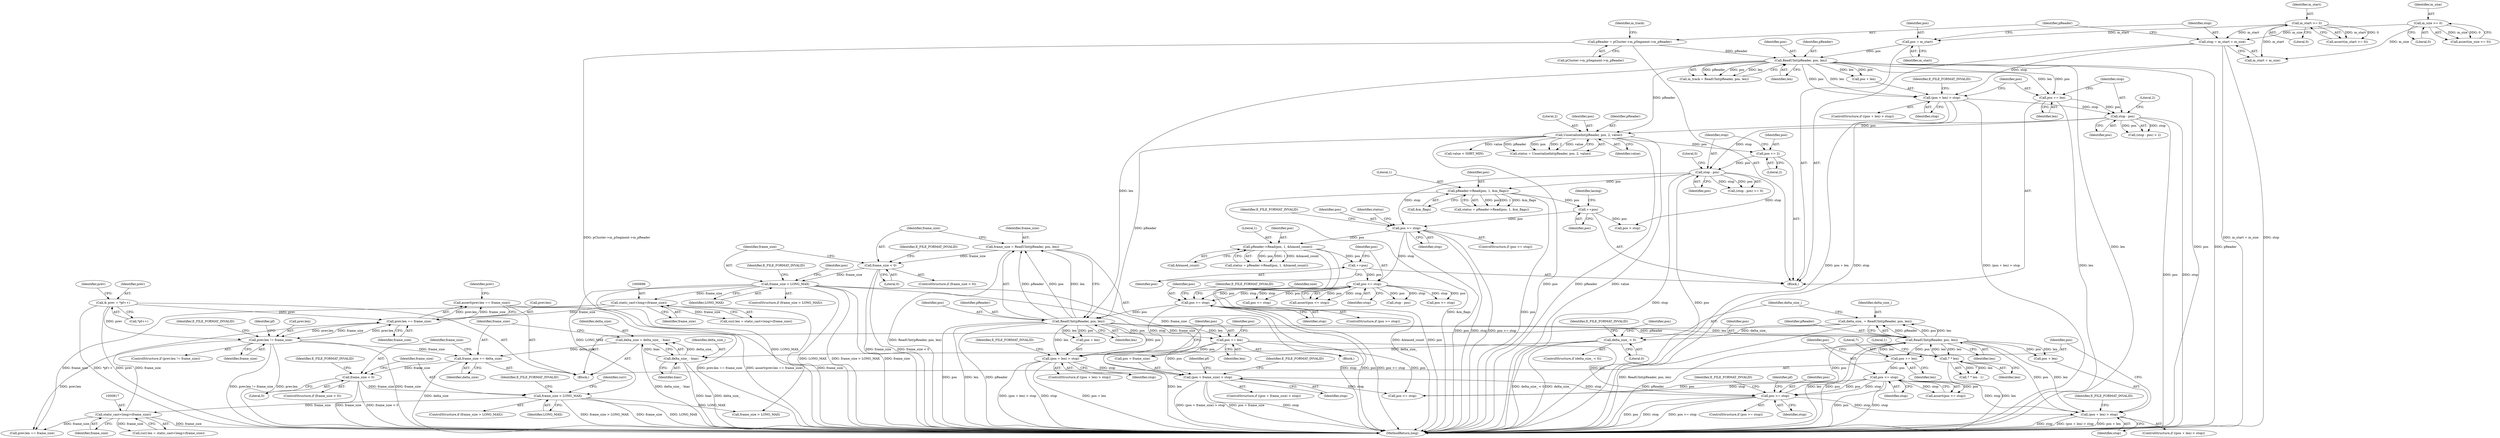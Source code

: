 digraph "0_Android_cc274e2abe8b2a6698a5c47d8aa4bb45f1f9538d_33@API" {
"1000726" [label="(Call,assert(prev.len == frame_size))"];
"1000727" [label="(Call,prev.len == frame_size)"];
"1000733" [label="(Call,prev.len != frame_size)"];
"1000721" [label="(Call,& prev = *pf++)"];
"1000695" [label="(Call,static_cast<long>(frame_size))"];
"1000647" [label="(Call,frame_size > LONG_MAX)"];
"1000641" [label="(Call,frame_size < 0)"];
"1000634" [label="(Call,frame_size = ReadUInt(pReader, pos, len))"];
"1000636" [label="(Call,ReadUInt(pReader, pos, len))"];
"1000212" [label="(Call,UnserializeInt(pReader, pos, 2, value))"];
"1000179" [label="(Call,ReadUInt(pReader, pos, len))"];
"1000170" [label="(Call,pReader = pCluster->m_pSegment->m_pReader)"];
"1000160" [label="(Call,pos = m_start)"];
"1000140" [label="(Call,m_start >= 0)"];
"1000202" [label="(Call,stop - pos)"];
"1000190" [label="(Call,(pos + len) > stop)"];
"1000164" [label="(Call,stop = m_start + m_size)"];
"1000144" [label="(Call,m_size >= 0)"];
"1000197" [label="(Call,pos += len)"];
"1000620" [label="(Call,pos >= stop)"];
"1000342" [label="(Call,pos <= stop)"];
"1000339" [label="(Call,++pos)"];
"1000330" [label="(Call,pReader->Read(pos, 1, &biased_count))"];
"1000322" [label="(Call,pos >= stop)"];
"1000269" [label="(Call,++pos)"];
"1000251" [label="(Call,pReader->Read(pos, 1, &m_flags))"];
"1000243" [label="(Call,stop - pos)"];
"1000238" [label="(Call,pos += 2)"];
"1000816" [label="(Call,static_cast<long>(frame_size))"];
"1000807" [label="(Call,frame_size > LONG_MAX)"];
"1000801" [label="(Call,frame_size < 0)"];
"1000797" [label="(Call,frame_size += delta_size)"];
"1000792" [label="(Call,delta_size = delta_size_ - bias)"];
"1000794" [label="(Call,delta_size_ - bias)"];
"1000762" [label="(Call,delta_size_ < 0)"];
"1000755" [label="(Call,delta_size_ = ReadUInt(pReader, pos, len))"];
"1000757" [label="(Call,ReadUInt(pReader, pos, len))"];
"1000711" [label="(Call,pos >= stop)"];
"1000779" [label="(Call,pos <= stop)"];
"1000775" [label="(Call,pos += len)"];
"1000768" [label="(Call,(pos + len) > stop)"];
"1000660" [label="(Call,pos += len)"];
"1000664" [label="(Call,(pos + frame_size) > stop)"];
"1000653" [label="(Call,(pos + len) > stop)"];
"1000786" [label="(Call,7 * len)"];
"1000643" [label="(Literal,0)"];
"1000177" [label="(Call,m_track = ReadUInt(pReader, pos, len))"];
"1000797" [label="(Call,frame_size += delta_size)"];
"1000243" [label="(Call,stop - pos)"];
"1000254" [label="(Call,&m_flags)"];
"1000764" [label="(Literal,0)"];
"1000808" [label="(Identifier,frame_size)"];
"1000269" [label="(Call,++pos)"];
"1000762" [label="(Call,delta_size_ < 0)"];
"1000769" [label="(Call,pos + len)"];
"1000809" [label="(Identifier,LONG_MAX)"];
"1000321" [label="(ControlStructure,if (pos >= stop))"];
"1000170" [label="(Call,pReader = pCluster->m_pSegment->m_pReader)"];
"1000660" [label="(Call,pos += len)"];
"1000222" [label="(Call,value < SHRT_MIN)"];
"1000332" [label="(Literal,1)"];
"1000763" [label="(Identifier,delta_size_)"];
"1000756" [label="(Identifier,delta_size_)"];
"1000322" [label="(Call,pos >= stop)"];
"1000728" [label="(Call,prev.len)"];
"1000723" [label="(Call,*pf++)"];
"1000761" [label="(ControlStructure,if (delta_size_ < 0))"];
"1000659" [label="(Identifier,E_FILE_FORMAT_INVALID)"];
"1000734" [label="(Call,prev.len)"];
"1000722" [label="(Identifier,prev)"];
"1000636" [label="(Call,ReadUInt(pReader, pos, len))"];
"1000249" [label="(Call,status = pReader->Read(pos, 1, &m_flags))"];
"1000344" [label="(Identifier,stop)"];
"1000545" [label="(Call,stop - pos)"];
"1000210" [label="(Call,status = UnserializeInt(pReader, pos, 2, value))"];
"1000709" [label="(Block,)"];
"1000614" [label="(Block,)"];
"1000331" [label="(Identifier,pos)"];
"1000171" [label="(Identifier,pReader)"];
"1000645" [label="(Identifier,E_FILE_FORMAT_INVALID)"];
"1000178" [label="(Identifier,m_track)"];
"1000199" [label="(Identifier,len)"];
"1000814" [label="(Identifier,curr)"];
"1000767" [label="(ControlStructure,if ((pos + len) > stop))"];
"1000661" [label="(Identifier,pos)"];
"1000794" [label="(Call,delta_size_ - bias)"];
"1000246" [label="(Literal,0)"];
"1000212" [label="(Call,UnserializeInt(pReader, pos, 2, value))"];
"1000787" [label="(Literal,7)"];
"1000641" [label="(Call,frame_size < 0)"];
"1000768" [label="(Call,(pos + len) > stop)"];
"1000161" [label="(Identifier,pos)"];
"1000777" [label="(Identifier,len)"];
"1000760" [label="(Identifier,len)"];
"1000333" [label="(Call,&biased_count)"];
"1000620" [label="(Call,pos >= stop)"];
"1000800" [label="(ControlStructure,if (frame_size < 0))"];
"1000718" [label="(Identifier,pf)"];
"1000759" [label="(Identifier,pos)"];
"1000146" [label="(Literal,0)"];
"1000343" [label="(Identifier,pos)"];
"1000328" [label="(Call,status = pReader->Read(pos, 1, &biased_count))"];
"1000242" [label="(Call,(stop - pos) <= 0)"];
"1000323" [label="(Identifier,pos)"];
"1000665" [label="(Call,pos + frame_size)"];
"1000245" [label="(Identifier,pos)"];
"1000666" [label="(Identifier,pos)"];
"1000179" [label="(Call,ReadUInt(pReader, pos, len))"];
"1000755" [label="(Call,delta_size_ = ReadUInt(pReader, pos, len))"];
"1000329" [label="(Identifier,status)"];
"1000180" [label="(Identifier,pReader)"];
"1000144" [label="(Call,m_size >= 0)"];
"1000635" [label="(Identifier,frame_size)"];
"1000757" [label="(Call,ReadUInt(pReader, pos, len))"];
"1000758" [label="(Identifier,pReader)"];
"1000712" [label="(Identifier,pos)"];
"1000205" [label="(Literal,2)"];
"1000649" [label="(Identifier,LONG_MAX)"];
"1000642" [label="(Identifier,frame_size)"];
"1000638" [label="(Identifier,pos)"];
"1000766" [label="(Identifier,E_FILE_FORMAT_INVALID)"];
"1000805" [label="(Identifier,E_FILE_FORMAT_INVALID)"];
"1000203" [label="(Identifier,stop)"];
"1000634" [label="(Call,frame_size = ReadUInt(pReader, pos, len))"];
"1000244" [label="(Identifier,stop)"];
"1000732" [label="(ControlStructure,if (prev.len != frame_size))"];
"1000190" [label="(Call,(pos + len) > stop)"];
"1000737" [label="(Identifier,frame_size)"];
"1000621" [label="(Identifier,pos)"];
"1000788" [label="(Identifier,len)"];
"1000710" [label="(ControlStructure,if (pos >= stop))"];
"1000162" [label="(Identifier,m_start)"];
"1000202" [label="(Call,stop - pos)"];
"1000818" [label="(Identifier,frame_size)"];
"1000143" [label="(Call,assert(m_size >= 0))"];
"1000770" [label="(Identifier,pos)"];
"1000713" [label="(Identifier,stop)"];
"1000216" [label="(Identifier,value)"];
"1000774" [label="(Identifier,E_FILE_FORMAT_INVALID)"];
"1000727" [label="(Call,prev.len == frame_size)"];
"1000942" [label="(MethodReturn,long)"];
"1000238" [label="(Call,pos += 2)"];
"1000141" [label="(Identifier,m_start)"];
"1000277" [label="(Call,pos > stop)"];
"1000711" [label="(Call,pos >= stop)"];
"1000624" [label="(Identifier,E_FILE_FORMAT_INVALID)"];
"1000172" [label="(Call,pCluster->m_pSegment->m_pReader)"];
"1000793" [label="(Identifier,delta_size)"];
"1000786" [label="(Call,7 * len)"];
"1000779" [label="(Call,pos <= stop)"];
"1000191" [label="(Call,pos + len)"];
"1000140" [label="(Call,m_start >= 0)"];
"1000392" [label="(Call,pos >= stop)"];
"1000273" [label="(Identifier,lacing)"];
"1000122" [label="(Block,)"];
"1000139" [label="(Call,assert(m_start >= 0))"];
"1000828" [label="(Call,pos <= stop)"];
"1000251" [label="(Call,pReader->Read(pos, 1, &m_flags))"];
"1000739" [label="(Identifier,E_FILE_FORMAT_INVALID)"];
"1000324" [label="(Identifier,stop)"];
"1000662" [label="(Identifier,len)"];
"1000270" [label="(Identifier,pos)"];
"1000775" [label="(Call,pos += len)"];
"1000842" [label="(Call,prev.len == frame_size)"];
"1000781" [label="(Identifier,stop)"];
"1000647" [label="(Call,frame_size > LONG_MAX)"];
"1000213" [label="(Identifier,pReader)"];
"1000198" [label="(Identifier,pos)"];
"1000622" [label="(Identifier,stop)"];
"1000657" [label="(Identifier,stop)"];
"1000776" [label="(Identifier,pos)"];
"1000731" [label="(Identifier,frame_size)"];
"1000330" [label="(Call,pReader->Read(pos, 1, &biased_count))"];
"1000664" [label="(Call,(pos + frame_size) > stop)"];
"1000721" [label="(Call,& prev = *pf++)"];
"1000215" [label="(Literal,2)"];
"1000803" [label="(Literal,0)"];
"1000785" [label="(Call,7 * len - 1)"];
"1000651" [label="(Identifier,E_FILE_FORMAT_INVALID)"];
"1000326" [label="(Identifier,E_FILE_FORMAT_INVALID)"];
"1000802" [label="(Identifier,frame_size)"];
"1000668" [label="(Identifier,stop)"];
"1000652" [label="(ControlStructure,if ((pos + len) > stop))"];
"1000640" [label="(ControlStructure,if (frame_size < 0))"];
"1000339" [label="(Call,++pos)"];
"1000801" [label="(Call,frame_size < 0)"];
"1000778" [label="(Call,assert(pos <= stop))"];
"1000619" [label="(ControlStructure,if (pos >= stop))"];
"1000789" [label="(Literal,1)"];
"1000695" [label="(Call,static_cast<long>(frame_size))"];
"1000341" [label="(Call,assert(pos <= stop))"];
"1000204" [label="(Identifier,pos)"];
"1000733" [label="(Call,prev.len != frame_size)"];
"1000201" [label="(Call,(stop - pos) < 2)"];
"1000239" [label="(Identifier,pos)"];
"1000807" [label="(Call,frame_size > LONG_MAX)"];
"1000697" [label="(Identifier,frame_size)"];
"1000639" [label="(Identifier,len)"];
"1000189" [label="(ControlStructure,if ((pos + len) > stop))"];
"1000627" [label="(Identifier,size)"];
"1000182" [label="(Identifier,len)"];
"1000729" [label="(Identifier,prev)"];
"1000637" [label="(Identifier,pReader)"];
"1000653" [label="(Call,(pos + len) > stop)"];
"1000197" [label="(Call,pos += len)"];
"1000165" [label="(Identifier,stop)"];
"1000655" [label="(Identifier,pos)"];
"1000164" [label="(Call,stop = m_start + m_size)"];
"1000772" [label="(Identifier,stop)"];
"1000648" [label="(Identifier,frame_size)"];
"1000715" [label="(Identifier,E_FILE_FORMAT_INVALID)"];
"1000726" [label="(Call,assert(prev.len == frame_size))"];
"1000798" [label="(Identifier,frame_size)"];
"1000194" [label="(Identifier,stop)"];
"1000214" [label="(Identifier,pos)"];
"1000166" [label="(Call,m_start + m_size)"];
"1000448" [label="(Call,pos <= stop)"];
"1000654" [label="(Call,pos + len)"];
"1000160" [label="(Call,pos = m_start)"];
"1000735" [label="(Identifier,prev)"];
"1000795" [label="(Identifier,delta_size_)"];
"1000252" [label="(Identifier,pos)"];
"1000796" [label="(Identifier,bias)"];
"1000780" [label="(Identifier,pos)"];
"1000811" [label="(Identifier,E_FILE_FORMAT_INVALID)"];
"1000342" [label="(Call,pos <= stop)"];
"1000181" [label="(Identifier,pos)"];
"1000816" [label="(Call,static_cast<long>(frame_size))"];
"1000792" [label="(Call,delta_size = delta_size_ - bias)"];
"1000663" [label="(ControlStructure,if ((pos + frame_size) > stop))"];
"1000253" [label="(Literal,1)"];
"1000673" [label="(Identifier,pf)"];
"1000742" [label="(Identifier,pf)"];
"1000646" [label="(ControlStructure,if (frame_size > LONG_MAX))"];
"1000691" [label="(Call,curr.len = static_cast<long>(frame_size))"];
"1000799" [label="(Identifier,delta_size)"];
"1000670" [label="(Identifier,E_FILE_FORMAT_INVALID)"];
"1000240" [label="(Literal,2)"];
"1000340" [label="(Identifier,pos)"];
"1000142" [label="(Literal,0)"];
"1000196" [label="(Identifier,E_FILE_FORMAT_INVALID)"];
"1000812" [label="(Call,curr.len = static_cast<long>(frame_size))"];
"1000806" [label="(ControlStructure,if (frame_size > LONG_MAX))"];
"1000892" [label="(Call,frame_size > LONG_MAX)"];
"1000145" [label="(Identifier,m_size)"];
"1000726" -> "1000709"  [label="AST: "];
"1000726" -> "1000727"  [label="CFG: "];
"1000727" -> "1000726"  [label="AST: "];
"1000735" -> "1000726"  [label="CFG: "];
"1000726" -> "1000942"  [label="DDG: prev.len == frame_size"];
"1000726" -> "1000942"  [label="DDG: assert(prev.len == frame_size)"];
"1000727" -> "1000726"  [label="DDG: prev.len"];
"1000727" -> "1000726"  [label="DDG: frame_size"];
"1000727" -> "1000731"  [label="CFG: "];
"1000728" -> "1000727"  [label="AST: "];
"1000731" -> "1000727"  [label="AST: "];
"1000733" -> "1000727"  [label="DDG: prev.len"];
"1000721" -> "1000727"  [label="DDG: prev"];
"1000695" -> "1000727"  [label="DDG: frame_size"];
"1000816" -> "1000727"  [label="DDG: frame_size"];
"1000727" -> "1000733"  [label="DDG: prev.len"];
"1000727" -> "1000733"  [label="DDG: frame_size"];
"1000733" -> "1000732"  [label="AST: "];
"1000733" -> "1000737"  [label="CFG: "];
"1000734" -> "1000733"  [label="AST: "];
"1000737" -> "1000733"  [label="AST: "];
"1000739" -> "1000733"  [label="CFG: "];
"1000742" -> "1000733"  [label="CFG: "];
"1000733" -> "1000942"  [label="DDG: prev.len"];
"1000733" -> "1000942"  [label="DDG: frame_size"];
"1000733" -> "1000942"  [label="DDG: prev.len != frame_size"];
"1000721" -> "1000733"  [label="DDG: prev"];
"1000733" -> "1000797"  [label="DDG: frame_size"];
"1000733" -> "1000842"  [label="DDG: prev.len"];
"1000721" -> "1000709"  [label="AST: "];
"1000721" -> "1000723"  [label="CFG: "];
"1000722" -> "1000721"  [label="AST: "];
"1000723" -> "1000721"  [label="AST: "];
"1000729" -> "1000721"  [label="CFG: "];
"1000721" -> "1000942"  [label="DDG: prev"];
"1000721" -> "1000942"  [label="DDG: *pf++"];
"1000695" -> "1000691"  [label="AST: "];
"1000695" -> "1000697"  [label="CFG: "];
"1000696" -> "1000695"  [label="AST: "];
"1000697" -> "1000695"  [label="AST: "];
"1000691" -> "1000695"  [label="CFG: "];
"1000695" -> "1000942"  [label="DDG: frame_size"];
"1000695" -> "1000691"  [label="DDG: frame_size"];
"1000647" -> "1000695"  [label="DDG: frame_size"];
"1000695" -> "1000842"  [label="DDG: frame_size"];
"1000647" -> "1000646"  [label="AST: "];
"1000647" -> "1000649"  [label="CFG: "];
"1000648" -> "1000647"  [label="AST: "];
"1000649" -> "1000647"  [label="AST: "];
"1000651" -> "1000647"  [label="CFG: "];
"1000655" -> "1000647"  [label="CFG: "];
"1000647" -> "1000942"  [label="DDG: frame_size > LONG_MAX"];
"1000647" -> "1000942"  [label="DDG: frame_size"];
"1000647" -> "1000942"  [label="DDG: LONG_MAX"];
"1000641" -> "1000647"  [label="DDG: frame_size"];
"1000647" -> "1000664"  [label="DDG: frame_size"];
"1000647" -> "1000665"  [label="DDG: frame_size"];
"1000647" -> "1000807"  [label="DDG: LONG_MAX"];
"1000647" -> "1000892"  [label="DDG: LONG_MAX"];
"1000641" -> "1000640"  [label="AST: "];
"1000641" -> "1000643"  [label="CFG: "];
"1000642" -> "1000641"  [label="AST: "];
"1000643" -> "1000641"  [label="AST: "];
"1000645" -> "1000641"  [label="CFG: "];
"1000648" -> "1000641"  [label="CFG: "];
"1000641" -> "1000942"  [label="DDG: frame_size < 0"];
"1000641" -> "1000942"  [label="DDG: frame_size"];
"1000634" -> "1000641"  [label="DDG: frame_size"];
"1000634" -> "1000614"  [label="AST: "];
"1000634" -> "1000636"  [label="CFG: "];
"1000635" -> "1000634"  [label="AST: "];
"1000636" -> "1000634"  [label="AST: "];
"1000642" -> "1000634"  [label="CFG: "];
"1000634" -> "1000942"  [label="DDG: ReadUInt(pReader, pos, len)"];
"1000636" -> "1000634"  [label="DDG: pReader"];
"1000636" -> "1000634"  [label="DDG: pos"];
"1000636" -> "1000634"  [label="DDG: len"];
"1000636" -> "1000639"  [label="CFG: "];
"1000637" -> "1000636"  [label="AST: "];
"1000638" -> "1000636"  [label="AST: "];
"1000639" -> "1000636"  [label="AST: "];
"1000636" -> "1000942"  [label="DDG: pos"];
"1000636" -> "1000942"  [label="DDG: len"];
"1000636" -> "1000942"  [label="DDG: pReader"];
"1000212" -> "1000636"  [label="DDG: pReader"];
"1000620" -> "1000636"  [label="DDG: pos"];
"1000179" -> "1000636"  [label="DDG: len"];
"1000636" -> "1000653"  [label="DDG: pos"];
"1000636" -> "1000653"  [label="DDG: len"];
"1000636" -> "1000654"  [label="DDG: pos"];
"1000636" -> "1000654"  [label="DDG: len"];
"1000636" -> "1000660"  [label="DDG: len"];
"1000636" -> "1000660"  [label="DDG: pos"];
"1000636" -> "1000757"  [label="DDG: pReader"];
"1000636" -> "1000757"  [label="DDG: len"];
"1000212" -> "1000210"  [label="AST: "];
"1000212" -> "1000216"  [label="CFG: "];
"1000213" -> "1000212"  [label="AST: "];
"1000214" -> "1000212"  [label="AST: "];
"1000215" -> "1000212"  [label="AST: "];
"1000216" -> "1000212"  [label="AST: "];
"1000210" -> "1000212"  [label="CFG: "];
"1000212" -> "1000942"  [label="DDG: value"];
"1000212" -> "1000942"  [label="DDG: pos"];
"1000212" -> "1000942"  [label="DDG: pReader"];
"1000212" -> "1000210"  [label="DDG: pReader"];
"1000212" -> "1000210"  [label="DDG: pos"];
"1000212" -> "1000210"  [label="DDG: 2"];
"1000212" -> "1000210"  [label="DDG: value"];
"1000179" -> "1000212"  [label="DDG: pReader"];
"1000202" -> "1000212"  [label="DDG: pos"];
"1000212" -> "1000222"  [label="DDG: value"];
"1000212" -> "1000238"  [label="DDG: pos"];
"1000179" -> "1000177"  [label="AST: "];
"1000179" -> "1000182"  [label="CFG: "];
"1000180" -> "1000179"  [label="AST: "];
"1000181" -> "1000179"  [label="AST: "];
"1000182" -> "1000179"  [label="AST: "];
"1000177" -> "1000179"  [label="CFG: "];
"1000179" -> "1000942"  [label="DDG: len"];
"1000179" -> "1000942"  [label="DDG: pos"];
"1000179" -> "1000942"  [label="DDG: pReader"];
"1000179" -> "1000177"  [label="DDG: pReader"];
"1000179" -> "1000177"  [label="DDG: pos"];
"1000179" -> "1000177"  [label="DDG: len"];
"1000170" -> "1000179"  [label="DDG: pReader"];
"1000160" -> "1000179"  [label="DDG: pos"];
"1000179" -> "1000190"  [label="DDG: pos"];
"1000179" -> "1000190"  [label="DDG: len"];
"1000179" -> "1000191"  [label="DDG: pos"];
"1000179" -> "1000191"  [label="DDG: len"];
"1000179" -> "1000197"  [label="DDG: len"];
"1000179" -> "1000197"  [label="DDG: pos"];
"1000170" -> "1000122"  [label="AST: "];
"1000170" -> "1000172"  [label="CFG: "];
"1000171" -> "1000170"  [label="AST: "];
"1000172" -> "1000170"  [label="AST: "];
"1000178" -> "1000170"  [label="CFG: "];
"1000170" -> "1000942"  [label="DDG: pCluster->m_pSegment->m_pReader"];
"1000160" -> "1000122"  [label="AST: "];
"1000160" -> "1000162"  [label="CFG: "];
"1000161" -> "1000160"  [label="AST: "];
"1000162" -> "1000160"  [label="AST: "];
"1000165" -> "1000160"  [label="CFG: "];
"1000140" -> "1000160"  [label="DDG: m_start"];
"1000140" -> "1000139"  [label="AST: "];
"1000140" -> "1000142"  [label="CFG: "];
"1000141" -> "1000140"  [label="AST: "];
"1000142" -> "1000140"  [label="AST: "];
"1000139" -> "1000140"  [label="CFG: "];
"1000140" -> "1000139"  [label="DDG: m_start"];
"1000140" -> "1000139"  [label="DDG: 0"];
"1000140" -> "1000164"  [label="DDG: m_start"];
"1000140" -> "1000166"  [label="DDG: m_start"];
"1000202" -> "1000201"  [label="AST: "];
"1000202" -> "1000204"  [label="CFG: "];
"1000203" -> "1000202"  [label="AST: "];
"1000204" -> "1000202"  [label="AST: "];
"1000205" -> "1000202"  [label="CFG: "];
"1000202" -> "1000942"  [label="DDG: stop"];
"1000202" -> "1000942"  [label="DDG: pos"];
"1000202" -> "1000201"  [label="DDG: stop"];
"1000202" -> "1000201"  [label="DDG: pos"];
"1000190" -> "1000202"  [label="DDG: stop"];
"1000197" -> "1000202"  [label="DDG: pos"];
"1000202" -> "1000243"  [label="DDG: stop"];
"1000190" -> "1000189"  [label="AST: "];
"1000190" -> "1000194"  [label="CFG: "];
"1000191" -> "1000190"  [label="AST: "];
"1000194" -> "1000190"  [label="AST: "];
"1000196" -> "1000190"  [label="CFG: "];
"1000198" -> "1000190"  [label="CFG: "];
"1000190" -> "1000942"  [label="DDG: stop"];
"1000190" -> "1000942"  [label="DDG: (pos + len) > stop"];
"1000190" -> "1000942"  [label="DDG: pos + len"];
"1000164" -> "1000190"  [label="DDG: stop"];
"1000164" -> "1000122"  [label="AST: "];
"1000164" -> "1000166"  [label="CFG: "];
"1000165" -> "1000164"  [label="AST: "];
"1000166" -> "1000164"  [label="AST: "];
"1000171" -> "1000164"  [label="CFG: "];
"1000164" -> "1000942"  [label="DDG: m_start + m_size"];
"1000164" -> "1000942"  [label="DDG: stop"];
"1000144" -> "1000164"  [label="DDG: m_size"];
"1000144" -> "1000143"  [label="AST: "];
"1000144" -> "1000146"  [label="CFG: "];
"1000145" -> "1000144"  [label="AST: "];
"1000146" -> "1000144"  [label="AST: "];
"1000143" -> "1000144"  [label="CFG: "];
"1000144" -> "1000143"  [label="DDG: m_size"];
"1000144" -> "1000143"  [label="DDG: 0"];
"1000144" -> "1000166"  [label="DDG: m_size"];
"1000197" -> "1000122"  [label="AST: "];
"1000197" -> "1000199"  [label="CFG: "];
"1000198" -> "1000197"  [label="AST: "];
"1000199" -> "1000197"  [label="AST: "];
"1000203" -> "1000197"  [label="CFG: "];
"1000197" -> "1000942"  [label="DDG: len"];
"1000620" -> "1000619"  [label="AST: "];
"1000620" -> "1000622"  [label="CFG: "];
"1000621" -> "1000620"  [label="AST: "];
"1000622" -> "1000620"  [label="AST: "];
"1000624" -> "1000620"  [label="CFG: "];
"1000627" -> "1000620"  [label="CFG: "];
"1000620" -> "1000942"  [label="DDG: stop"];
"1000620" -> "1000942"  [label="DDG: pos"];
"1000620" -> "1000942"  [label="DDG: pos >= stop"];
"1000342" -> "1000620"  [label="DDG: pos"];
"1000342" -> "1000620"  [label="DDG: stop"];
"1000620" -> "1000653"  [label="DDG: stop"];
"1000342" -> "1000341"  [label="AST: "];
"1000342" -> "1000344"  [label="CFG: "];
"1000343" -> "1000342"  [label="AST: "];
"1000344" -> "1000342"  [label="AST: "];
"1000341" -> "1000342"  [label="CFG: "];
"1000342" -> "1000341"  [label="DDG: pos"];
"1000342" -> "1000341"  [label="DDG: stop"];
"1000339" -> "1000342"  [label="DDG: pos"];
"1000322" -> "1000342"  [label="DDG: stop"];
"1000342" -> "1000392"  [label="DDG: pos"];
"1000342" -> "1000392"  [label="DDG: stop"];
"1000342" -> "1000448"  [label="DDG: pos"];
"1000342" -> "1000448"  [label="DDG: stop"];
"1000342" -> "1000545"  [label="DDG: stop"];
"1000342" -> "1000545"  [label="DDG: pos"];
"1000339" -> "1000122"  [label="AST: "];
"1000339" -> "1000340"  [label="CFG: "];
"1000340" -> "1000339"  [label="AST: "];
"1000343" -> "1000339"  [label="CFG: "];
"1000330" -> "1000339"  [label="DDG: pos"];
"1000330" -> "1000328"  [label="AST: "];
"1000330" -> "1000333"  [label="CFG: "];
"1000331" -> "1000330"  [label="AST: "];
"1000332" -> "1000330"  [label="AST: "];
"1000333" -> "1000330"  [label="AST: "];
"1000328" -> "1000330"  [label="CFG: "];
"1000330" -> "1000942"  [label="DDG: pos"];
"1000330" -> "1000942"  [label="DDG: &biased_count"];
"1000330" -> "1000328"  [label="DDG: pos"];
"1000330" -> "1000328"  [label="DDG: 1"];
"1000330" -> "1000328"  [label="DDG: &biased_count"];
"1000322" -> "1000330"  [label="DDG: pos"];
"1000322" -> "1000321"  [label="AST: "];
"1000322" -> "1000324"  [label="CFG: "];
"1000323" -> "1000322"  [label="AST: "];
"1000324" -> "1000322"  [label="AST: "];
"1000326" -> "1000322"  [label="CFG: "];
"1000329" -> "1000322"  [label="CFG: "];
"1000322" -> "1000942"  [label="DDG: stop"];
"1000322" -> "1000942"  [label="DDG: pos >= stop"];
"1000322" -> "1000942"  [label="DDG: pos"];
"1000269" -> "1000322"  [label="DDG: pos"];
"1000243" -> "1000322"  [label="DDG: stop"];
"1000269" -> "1000122"  [label="AST: "];
"1000269" -> "1000270"  [label="CFG: "];
"1000270" -> "1000269"  [label="AST: "];
"1000273" -> "1000269"  [label="CFG: "];
"1000251" -> "1000269"  [label="DDG: pos"];
"1000269" -> "1000277"  [label="DDG: pos"];
"1000251" -> "1000249"  [label="AST: "];
"1000251" -> "1000254"  [label="CFG: "];
"1000252" -> "1000251"  [label="AST: "];
"1000253" -> "1000251"  [label="AST: "];
"1000254" -> "1000251"  [label="AST: "];
"1000249" -> "1000251"  [label="CFG: "];
"1000251" -> "1000942"  [label="DDG: &m_flags"];
"1000251" -> "1000942"  [label="DDG: pos"];
"1000251" -> "1000249"  [label="DDG: pos"];
"1000251" -> "1000249"  [label="DDG: 1"];
"1000251" -> "1000249"  [label="DDG: &m_flags"];
"1000243" -> "1000251"  [label="DDG: pos"];
"1000243" -> "1000242"  [label="AST: "];
"1000243" -> "1000245"  [label="CFG: "];
"1000244" -> "1000243"  [label="AST: "];
"1000245" -> "1000243"  [label="AST: "];
"1000246" -> "1000243"  [label="CFG: "];
"1000243" -> "1000942"  [label="DDG: stop"];
"1000243" -> "1000942"  [label="DDG: pos"];
"1000243" -> "1000242"  [label="DDG: stop"];
"1000243" -> "1000242"  [label="DDG: pos"];
"1000238" -> "1000243"  [label="DDG: pos"];
"1000243" -> "1000277"  [label="DDG: stop"];
"1000238" -> "1000122"  [label="AST: "];
"1000238" -> "1000240"  [label="CFG: "];
"1000239" -> "1000238"  [label="AST: "];
"1000240" -> "1000238"  [label="AST: "];
"1000244" -> "1000238"  [label="CFG: "];
"1000816" -> "1000812"  [label="AST: "];
"1000816" -> "1000818"  [label="CFG: "];
"1000817" -> "1000816"  [label="AST: "];
"1000818" -> "1000816"  [label="AST: "];
"1000812" -> "1000816"  [label="CFG: "];
"1000816" -> "1000942"  [label="DDG: frame_size"];
"1000816" -> "1000812"  [label="DDG: frame_size"];
"1000807" -> "1000816"  [label="DDG: frame_size"];
"1000816" -> "1000842"  [label="DDG: frame_size"];
"1000807" -> "1000806"  [label="AST: "];
"1000807" -> "1000809"  [label="CFG: "];
"1000808" -> "1000807"  [label="AST: "];
"1000809" -> "1000807"  [label="AST: "];
"1000811" -> "1000807"  [label="CFG: "];
"1000814" -> "1000807"  [label="CFG: "];
"1000807" -> "1000942"  [label="DDG: frame_size > LONG_MAX"];
"1000807" -> "1000942"  [label="DDG: frame_size"];
"1000807" -> "1000942"  [label="DDG: LONG_MAX"];
"1000801" -> "1000807"  [label="DDG: frame_size"];
"1000807" -> "1000892"  [label="DDG: LONG_MAX"];
"1000801" -> "1000800"  [label="AST: "];
"1000801" -> "1000803"  [label="CFG: "];
"1000802" -> "1000801"  [label="AST: "];
"1000803" -> "1000801"  [label="AST: "];
"1000805" -> "1000801"  [label="CFG: "];
"1000808" -> "1000801"  [label="CFG: "];
"1000801" -> "1000942"  [label="DDG: frame_size"];
"1000801" -> "1000942"  [label="DDG: frame_size < 0"];
"1000797" -> "1000801"  [label="DDG: frame_size"];
"1000797" -> "1000709"  [label="AST: "];
"1000797" -> "1000799"  [label="CFG: "];
"1000798" -> "1000797"  [label="AST: "];
"1000799" -> "1000797"  [label="AST: "];
"1000802" -> "1000797"  [label="CFG: "];
"1000797" -> "1000942"  [label="DDG: delta_size"];
"1000792" -> "1000797"  [label="DDG: delta_size"];
"1000792" -> "1000709"  [label="AST: "];
"1000792" -> "1000794"  [label="CFG: "];
"1000793" -> "1000792"  [label="AST: "];
"1000794" -> "1000792"  [label="AST: "];
"1000798" -> "1000792"  [label="CFG: "];
"1000792" -> "1000942"  [label="DDG: delta_size_ - bias"];
"1000794" -> "1000792"  [label="DDG: delta_size_"];
"1000794" -> "1000792"  [label="DDG: bias"];
"1000794" -> "1000796"  [label="CFG: "];
"1000795" -> "1000794"  [label="AST: "];
"1000796" -> "1000794"  [label="AST: "];
"1000794" -> "1000942"  [label="DDG: bias"];
"1000794" -> "1000942"  [label="DDG: delta_size_"];
"1000762" -> "1000794"  [label="DDG: delta_size_"];
"1000762" -> "1000761"  [label="AST: "];
"1000762" -> "1000764"  [label="CFG: "];
"1000763" -> "1000762"  [label="AST: "];
"1000764" -> "1000762"  [label="AST: "];
"1000766" -> "1000762"  [label="CFG: "];
"1000770" -> "1000762"  [label="CFG: "];
"1000762" -> "1000942"  [label="DDG: delta_size_ < 0"];
"1000762" -> "1000942"  [label="DDG: delta_size_"];
"1000755" -> "1000762"  [label="DDG: delta_size_"];
"1000755" -> "1000709"  [label="AST: "];
"1000755" -> "1000757"  [label="CFG: "];
"1000756" -> "1000755"  [label="AST: "];
"1000757" -> "1000755"  [label="AST: "];
"1000763" -> "1000755"  [label="CFG: "];
"1000755" -> "1000942"  [label="DDG: ReadUInt(pReader, pos, len)"];
"1000757" -> "1000755"  [label="DDG: pReader"];
"1000757" -> "1000755"  [label="DDG: pos"];
"1000757" -> "1000755"  [label="DDG: len"];
"1000757" -> "1000760"  [label="CFG: "];
"1000758" -> "1000757"  [label="AST: "];
"1000759" -> "1000757"  [label="AST: "];
"1000760" -> "1000757"  [label="AST: "];
"1000757" -> "1000942"  [label="DDG: pReader"];
"1000757" -> "1000942"  [label="DDG: len"];
"1000757" -> "1000942"  [label="DDG: pos"];
"1000711" -> "1000757"  [label="DDG: pos"];
"1000786" -> "1000757"  [label="DDG: len"];
"1000757" -> "1000768"  [label="DDG: pos"];
"1000757" -> "1000768"  [label="DDG: len"];
"1000757" -> "1000769"  [label="DDG: pos"];
"1000757" -> "1000769"  [label="DDG: len"];
"1000757" -> "1000775"  [label="DDG: len"];
"1000757" -> "1000775"  [label="DDG: pos"];
"1000757" -> "1000786"  [label="DDG: len"];
"1000711" -> "1000710"  [label="AST: "];
"1000711" -> "1000713"  [label="CFG: "];
"1000712" -> "1000711"  [label="AST: "];
"1000713" -> "1000711"  [label="AST: "];
"1000715" -> "1000711"  [label="CFG: "];
"1000718" -> "1000711"  [label="CFG: "];
"1000711" -> "1000942"  [label="DDG: pos >= stop"];
"1000711" -> "1000942"  [label="DDG: pos"];
"1000711" -> "1000942"  [label="DDG: stop"];
"1000779" -> "1000711"  [label="DDG: pos"];
"1000779" -> "1000711"  [label="DDG: stop"];
"1000660" -> "1000711"  [label="DDG: pos"];
"1000664" -> "1000711"  [label="DDG: stop"];
"1000711" -> "1000768"  [label="DDG: stop"];
"1000779" -> "1000778"  [label="AST: "];
"1000779" -> "1000781"  [label="CFG: "];
"1000780" -> "1000779"  [label="AST: "];
"1000781" -> "1000779"  [label="AST: "];
"1000778" -> "1000779"  [label="CFG: "];
"1000779" -> "1000942"  [label="DDG: pos"];
"1000779" -> "1000942"  [label="DDG: stop"];
"1000779" -> "1000778"  [label="DDG: pos"];
"1000779" -> "1000778"  [label="DDG: stop"];
"1000775" -> "1000779"  [label="DDG: pos"];
"1000768" -> "1000779"  [label="DDG: stop"];
"1000779" -> "1000828"  [label="DDG: pos"];
"1000779" -> "1000828"  [label="DDG: stop"];
"1000775" -> "1000709"  [label="AST: "];
"1000775" -> "1000777"  [label="CFG: "];
"1000776" -> "1000775"  [label="AST: "];
"1000777" -> "1000775"  [label="AST: "];
"1000780" -> "1000775"  [label="CFG: "];
"1000768" -> "1000767"  [label="AST: "];
"1000768" -> "1000772"  [label="CFG: "];
"1000769" -> "1000768"  [label="AST: "];
"1000772" -> "1000768"  [label="AST: "];
"1000774" -> "1000768"  [label="CFG: "];
"1000776" -> "1000768"  [label="CFG: "];
"1000768" -> "1000942"  [label="DDG: pos + len"];
"1000768" -> "1000942"  [label="DDG: stop"];
"1000768" -> "1000942"  [label="DDG: (pos + len) > stop"];
"1000660" -> "1000614"  [label="AST: "];
"1000660" -> "1000662"  [label="CFG: "];
"1000661" -> "1000660"  [label="AST: "];
"1000662" -> "1000660"  [label="AST: "];
"1000666" -> "1000660"  [label="CFG: "];
"1000660" -> "1000942"  [label="DDG: len"];
"1000660" -> "1000664"  [label="DDG: pos"];
"1000660" -> "1000665"  [label="DDG: pos"];
"1000660" -> "1000828"  [label="DDG: pos"];
"1000664" -> "1000663"  [label="AST: "];
"1000664" -> "1000668"  [label="CFG: "];
"1000665" -> "1000664"  [label="AST: "];
"1000668" -> "1000664"  [label="AST: "];
"1000670" -> "1000664"  [label="CFG: "];
"1000673" -> "1000664"  [label="CFG: "];
"1000664" -> "1000942"  [label="DDG: stop"];
"1000664" -> "1000942"  [label="DDG: (pos + frame_size) > stop"];
"1000664" -> "1000942"  [label="DDG: pos + frame_size"];
"1000653" -> "1000664"  [label="DDG: stop"];
"1000664" -> "1000828"  [label="DDG: stop"];
"1000653" -> "1000652"  [label="AST: "];
"1000653" -> "1000657"  [label="CFG: "];
"1000654" -> "1000653"  [label="AST: "];
"1000657" -> "1000653"  [label="AST: "];
"1000659" -> "1000653"  [label="CFG: "];
"1000661" -> "1000653"  [label="CFG: "];
"1000653" -> "1000942"  [label="DDG: (pos + len) > stop"];
"1000653" -> "1000942"  [label="DDG: stop"];
"1000653" -> "1000942"  [label="DDG: pos + len"];
"1000786" -> "1000785"  [label="AST: "];
"1000786" -> "1000788"  [label="CFG: "];
"1000787" -> "1000786"  [label="AST: "];
"1000788" -> "1000786"  [label="AST: "];
"1000789" -> "1000786"  [label="CFG: "];
"1000786" -> "1000942"  [label="DDG: len"];
"1000786" -> "1000785"  [label="DDG: 7"];
"1000786" -> "1000785"  [label="DDG: len"];
}
